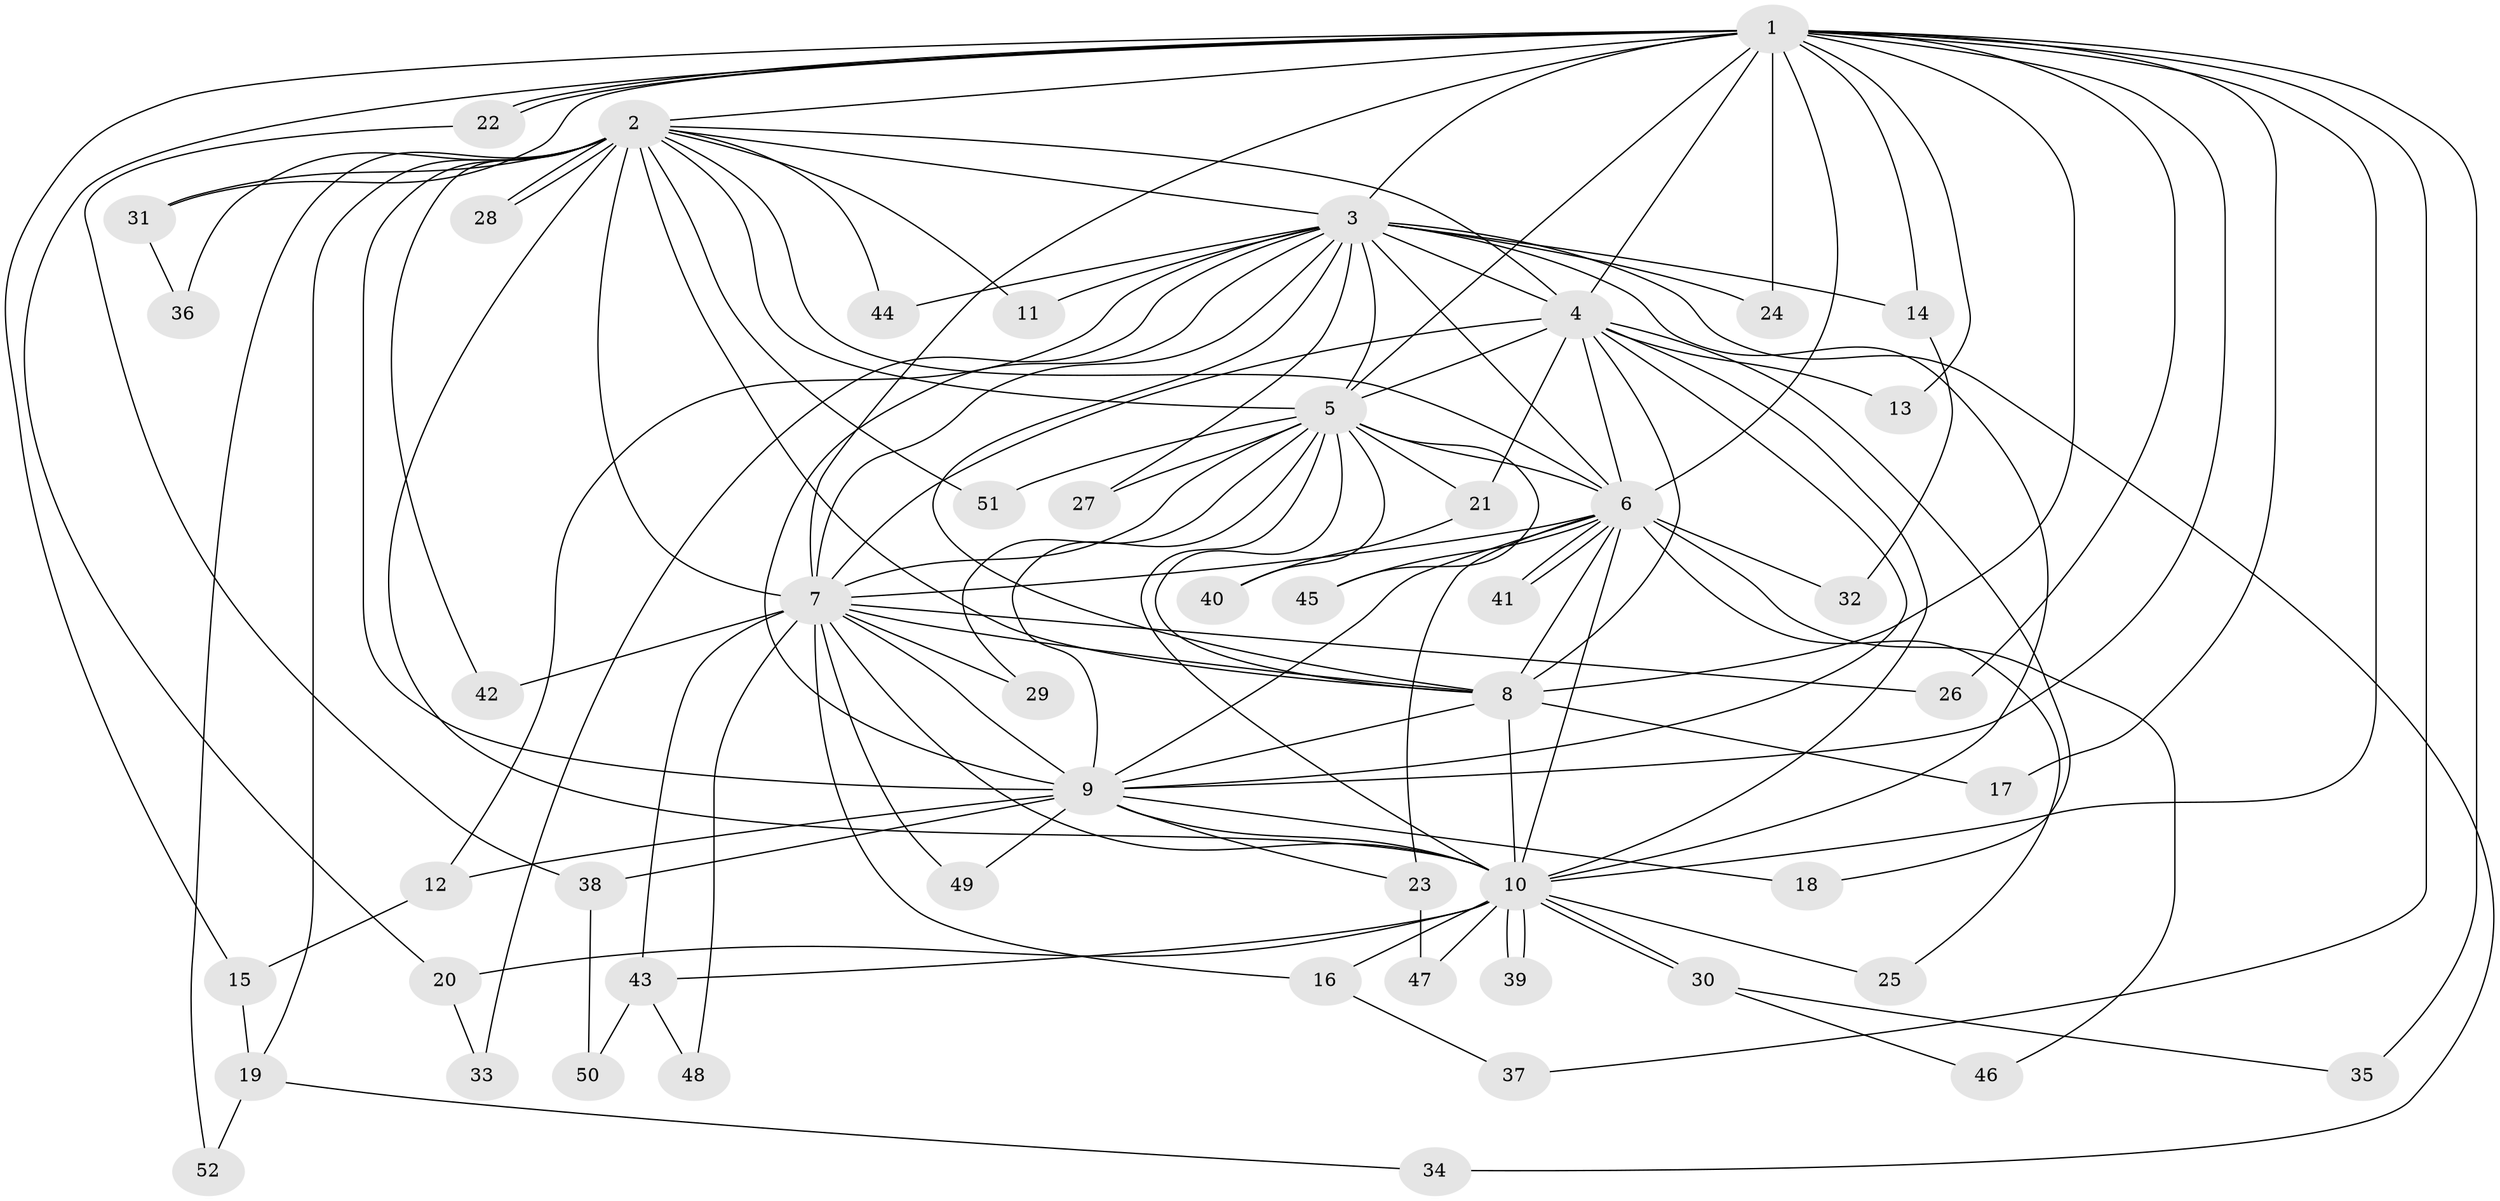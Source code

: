 // Generated by graph-tools (version 1.1) at 2025/11/02/27/25 16:11:04]
// undirected, 52 vertices, 129 edges
graph export_dot {
graph [start="1"]
  node [color=gray90,style=filled];
  1;
  2;
  3;
  4;
  5;
  6;
  7;
  8;
  9;
  10;
  11;
  12;
  13;
  14;
  15;
  16;
  17;
  18;
  19;
  20;
  21;
  22;
  23;
  24;
  25;
  26;
  27;
  28;
  29;
  30;
  31;
  32;
  33;
  34;
  35;
  36;
  37;
  38;
  39;
  40;
  41;
  42;
  43;
  44;
  45;
  46;
  47;
  48;
  49;
  50;
  51;
  52;
  1 -- 2;
  1 -- 3;
  1 -- 4;
  1 -- 5;
  1 -- 6;
  1 -- 7;
  1 -- 8;
  1 -- 9;
  1 -- 10;
  1 -- 13;
  1 -- 14;
  1 -- 15;
  1 -- 17;
  1 -- 20;
  1 -- 22;
  1 -- 22;
  1 -- 24;
  1 -- 26;
  1 -- 31;
  1 -- 35;
  1 -- 37;
  2 -- 3;
  2 -- 4;
  2 -- 5;
  2 -- 6;
  2 -- 7;
  2 -- 8;
  2 -- 9;
  2 -- 10;
  2 -- 11;
  2 -- 19;
  2 -- 28;
  2 -- 28;
  2 -- 31;
  2 -- 36;
  2 -- 42;
  2 -- 44;
  2 -- 51;
  2 -- 52;
  3 -- 4;
  3 -- 5;
  3 -- 6;
  3 -- 7;
  3 -- 8;
  3 -- 9;
  3 -- 10;
  3 -- 11;
  3 -- 12;
  3 -- 14;
  3 -- 24;
  3 -- 27;
  3 -- 33;
  3 -- 34;
  3 -- 44;
  4 -- 5;
  4 -- 6;
  4 -- 7;
  4 -- 8;
  4 -- 9;
  4 -- 10;
  4 -- 13;
  4 -- 18;
  4 -- 21;
  5 -- 6;
  5 -- 7;
  5 -- 8;
  5 -- 9;
  5 -- 10;
  5 -- 21;
  5 -- 27;
  5 -- 29;
  5 -- 40;
  5 -- 45;
  5 -- 51;
  6 -- 7;
  6 -- 8;
  6 -- 9;
  6 -- 10;
  6 -- 23;
  6 -- 25;
  6 -- 32;
  6 -- 41;
  6 -- 41;
  6 -- 45;
  6 -- 46;
  7 -- 8;
  7 -- 9;
  7 -- 10;
  7 -- 16;
  7 -- 26;
  7 -- 29;
  7 -- 42;
  7 -- 43;
  7 -- 48;
  7 -- 49;
  8 -- 9;
  8 -- 10;
  8 -- 17;
  9 -- 10;
  9 -- 12;
  9 -- 18;
  9 -- 23;
  9 -- 38;
  9 -- 49;
  10 -- 16;
  10 -- 20;
  10 -- 25;
  10 -- 30;
  10 -- 30;
  10 -- 39;
  10 -- 39;
  10 -- 43;
  10 -- 47;
  12 -- 15;
  14 -- 32;
  15 -- 19;
  16 -- 37;
  19 -- 34;
  19 -- 52;
  20 -- 33;
  21 -- 40;
  22 -- 38;
  23 -- 47;
  30 -- 35;
  30 -- 46;
  31 -- 36;
  38 -- 50;
  43 -- 48;
  43 -- 50;
}
